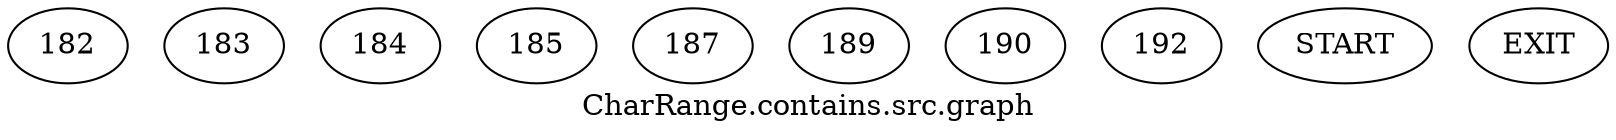 /* --------------------------------------------------- */
/* Generated by Dr. Garbage Control Flow Graph Factory */
/* http://www.drgarbage.com                            */
/* Version: 4.5.0.201508311741                         */
/* Retrieved on: 2020-01-06 14:14:38.597               */
/* --------------------------------------------------- */
digraph "CharRange.contains.src.graph" {
 graph [label="CharRange.contains.src.graph"];
 2 [label="182" ]
 3 [label="183" ]
 4 [label="184" ]
 5 [label="185" ]
 6 [label="187" ]
 7 [label="189" ]
 8 [label="190" ]
 9 [label="192" ]
 10 [label="START" ]
 11 [label="EXIT" ]
 10  2
 2  3
 3  4
 4  5
 4  6
 3  7
 7  8
 7  9
 5  11
 6  11
 8  11
 9  11
}
